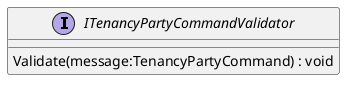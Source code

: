 @startuml
interface ITenancyPartyCommandValidator {
    Validate(message:TenancyPartyCommand) : void
}
@enduml
